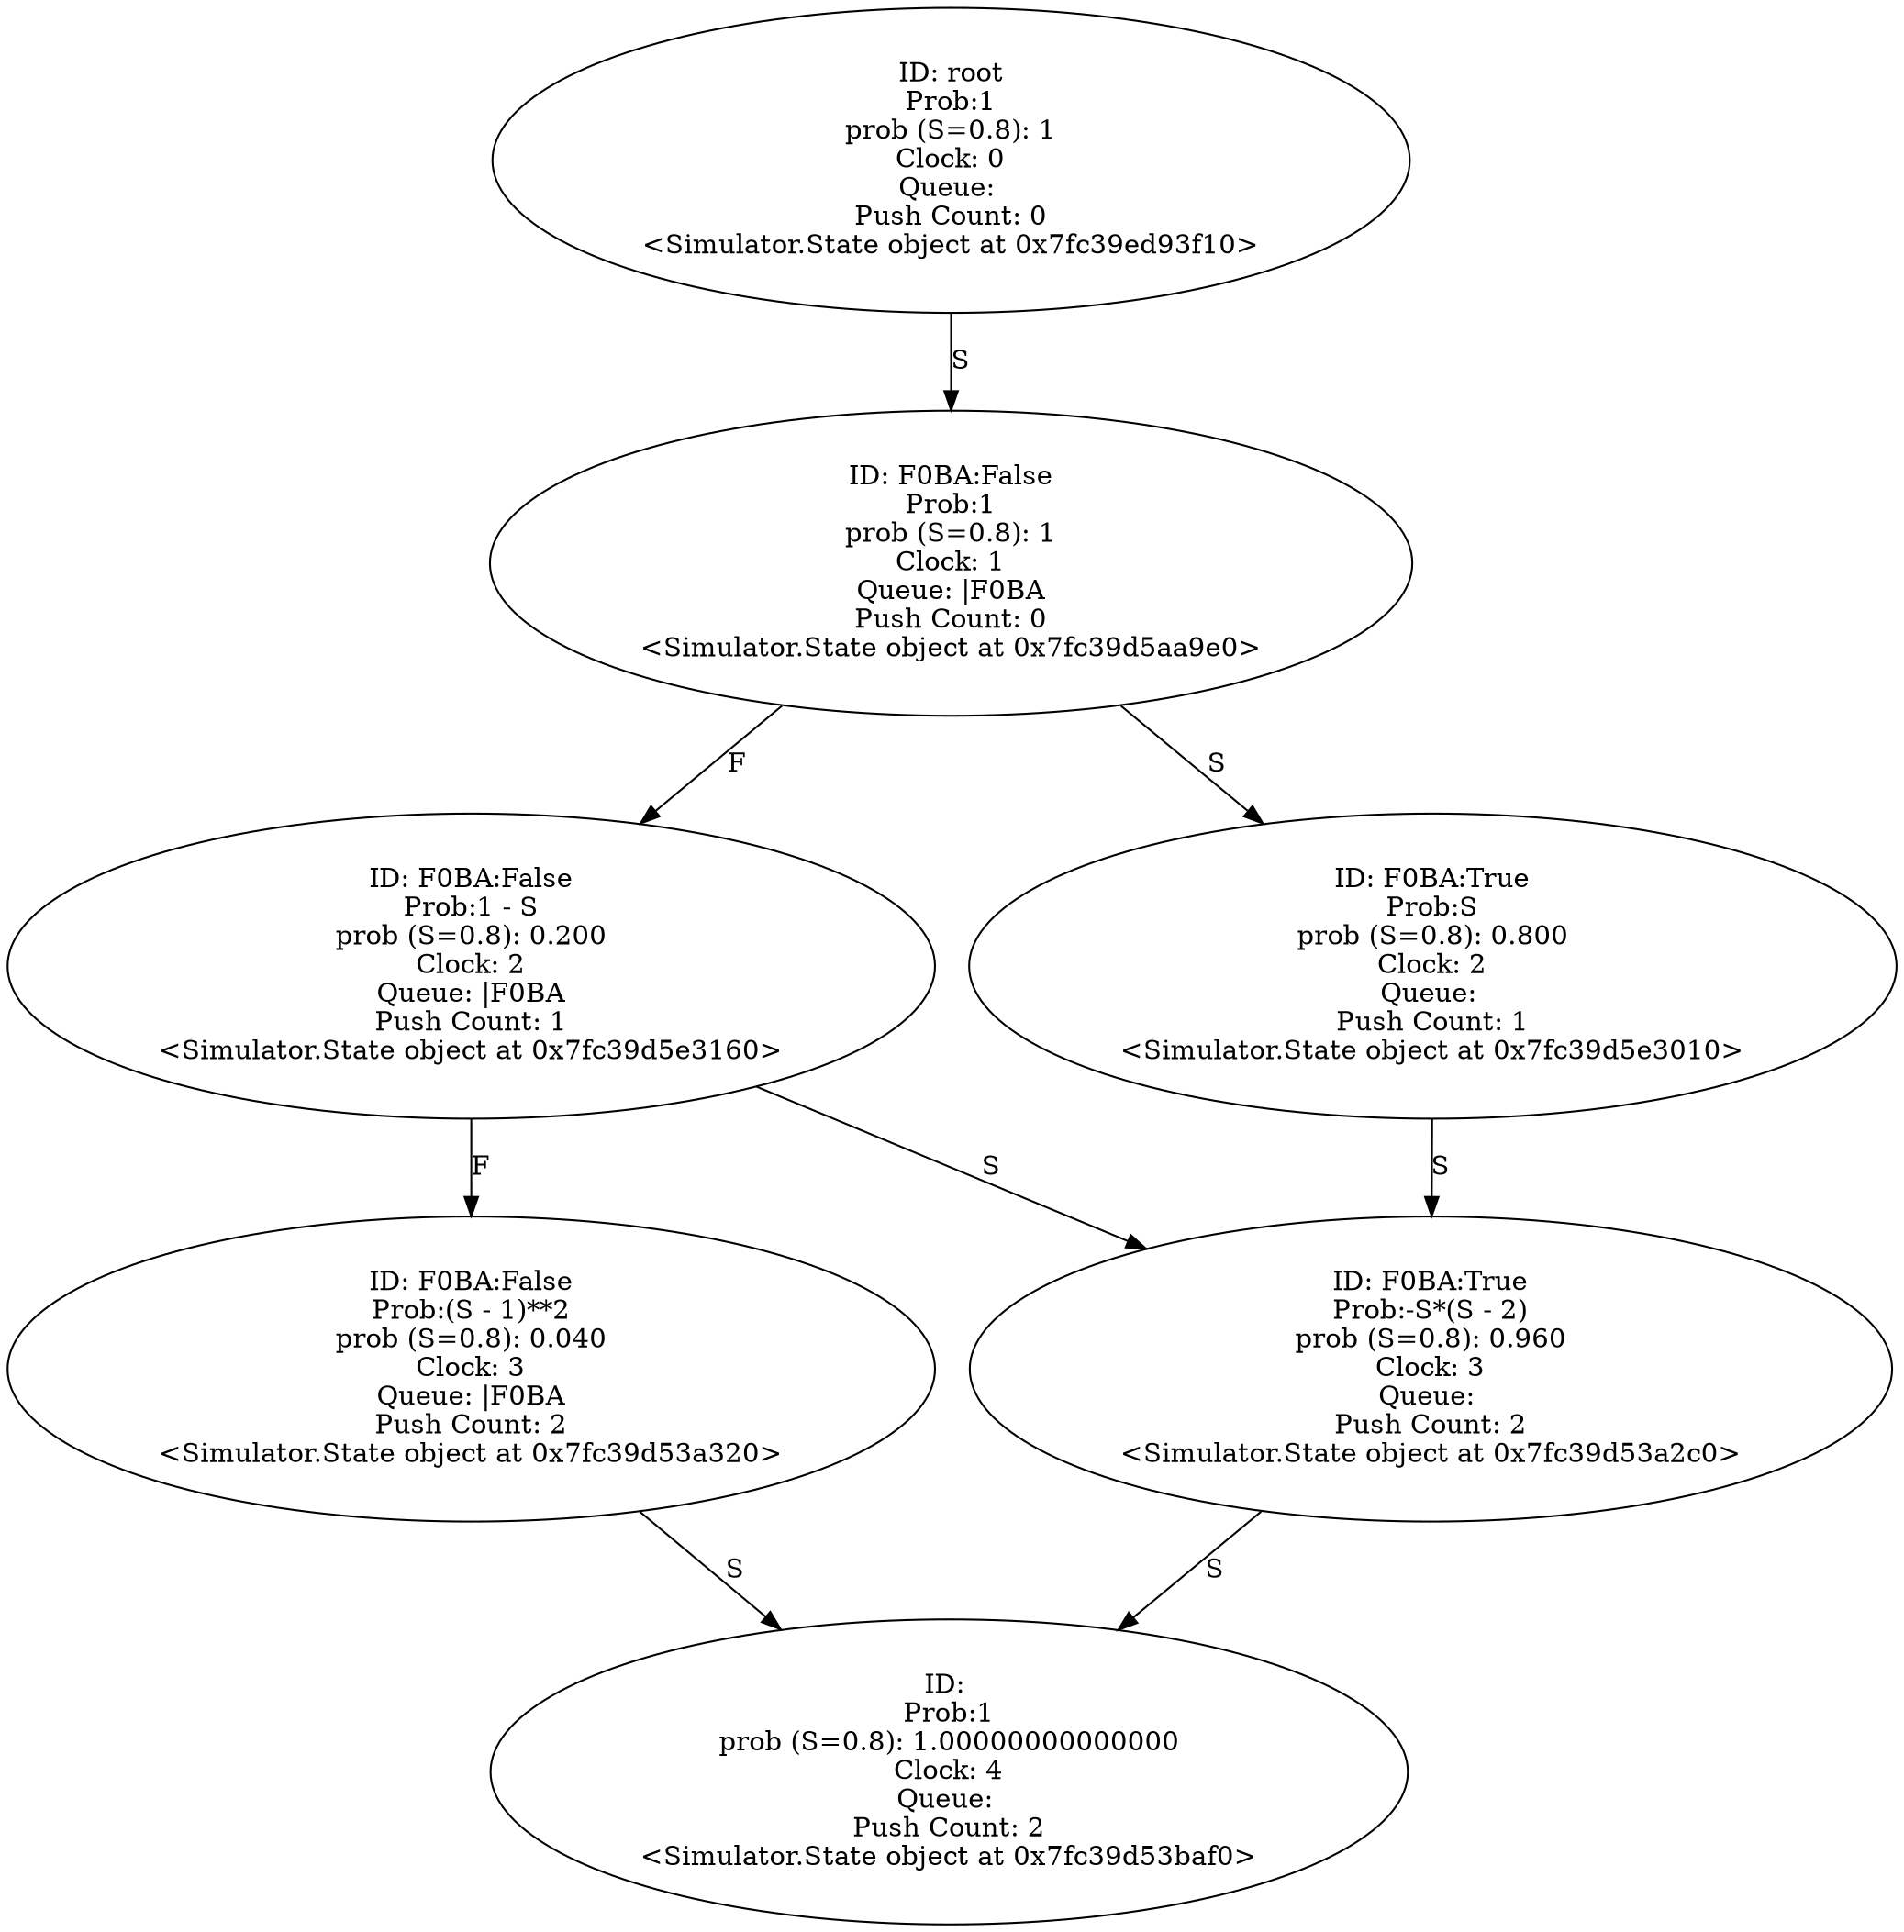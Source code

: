 digraph "./Output/two_pulls.wrp" {
	<Simulator.State object at 0x7fc39ed93f10> [label="ID: root
Prob:1
prob (S=0.8): 1
Clock: 0
Queue: 
Push Count: 0
<Simulator.State object at 0x7fc39ed93f10>"]
	<Simulator.State object at 0x7fc39ed93f10> -> <Simulator.State object at 0x7fc39d5aa9e0> [label=S]
	<Simulator.State object at 0x7fc39d5aa9e0> [label="ID: F0BA:False
Prob:1
prob (S=0.8): 1
Clock: 1
Queue: |F0BA
Push Count: 0
<Simulator.State object at 0x7fc39d5aa9e0>"]
	<Simulator.State object at 0x7fc39d5aa9e0> -> <Simulator.State object at 0x7fc39d5e3160> [label=F]
	<Simulator.State object at 0x7fc39d5aa9e0> -> <Simulator.State object at 0x7fc39d5e3010> [label=S]
	<Simulator.State object at 0x7fc39d5e3160> [label="ID: F0BA:False
Prob:1 - S
prob (S=0.8): 0.200
Clock: 2
Queue: |F0BA
Push Count: 1
<Simulator.State object at 0x7fc39d5e3160>"]
	<Simulator.State object at 0x7fc39d5e3160> -> <Simulator.State object at 0x7fc39d53a320> [label=F]
	<Simulator.State object at 0x7fc39d5e3160> -> <Simulator.State object at 0x7fc39d53a2c0> [label=S]
	<Simulator.State object at 0x7fc39d5e3010> [label="ID: F0BA:True
Prob:S
prob (S=0.8): 0.800
Clock: 2
Queue: 
Push Count: 1
<Simulator.State object at 0x7fc39d5e3010>"]
	<Simulator.State object at 0x7fc39d5e3010> -> <Simulator.State object at 0x7fc39d53a2c0> [label=S]
	<Simulator.State object at 0x7fc39d53a320> [label="ID: F0BA:False
Prob:(S - 1)**2
prob (S=0.8): 0.040
Clock: 3
Queue: |F0BA
Push Count: 2
<Simulator.State object at 0x7fc39d53a320>"]
	<Simulator.State object at 0x7fc39d53a320> -> <Simulator.State object at 0x7fc39d53baf0> [label=S]
	<Simulator.State object at 0x7fc39d53a2c0> [label="ID: F0BA:True
Prob:-S*(S - 2)
prob (S=0.8): 0.960
Clock: 3
Queue: 
Push Count: 2
<Simulator.State object at 0x7fc39d53a2c0>"]
	<Simulator.State object at 0x7fc39d53a2c0> -> <Simulator.State object at 0x7fc39d53baf0> [label=S]
	<Simulator.State object at 0x7fc39d53baf0> [label="ID: 
Prob:1
prob (S=0.8): 1.00000000000000
Clock: 4
Queue: 
Push Count: 2
<Simulator.State object at 0x7fc39d53baf0>"]
}
